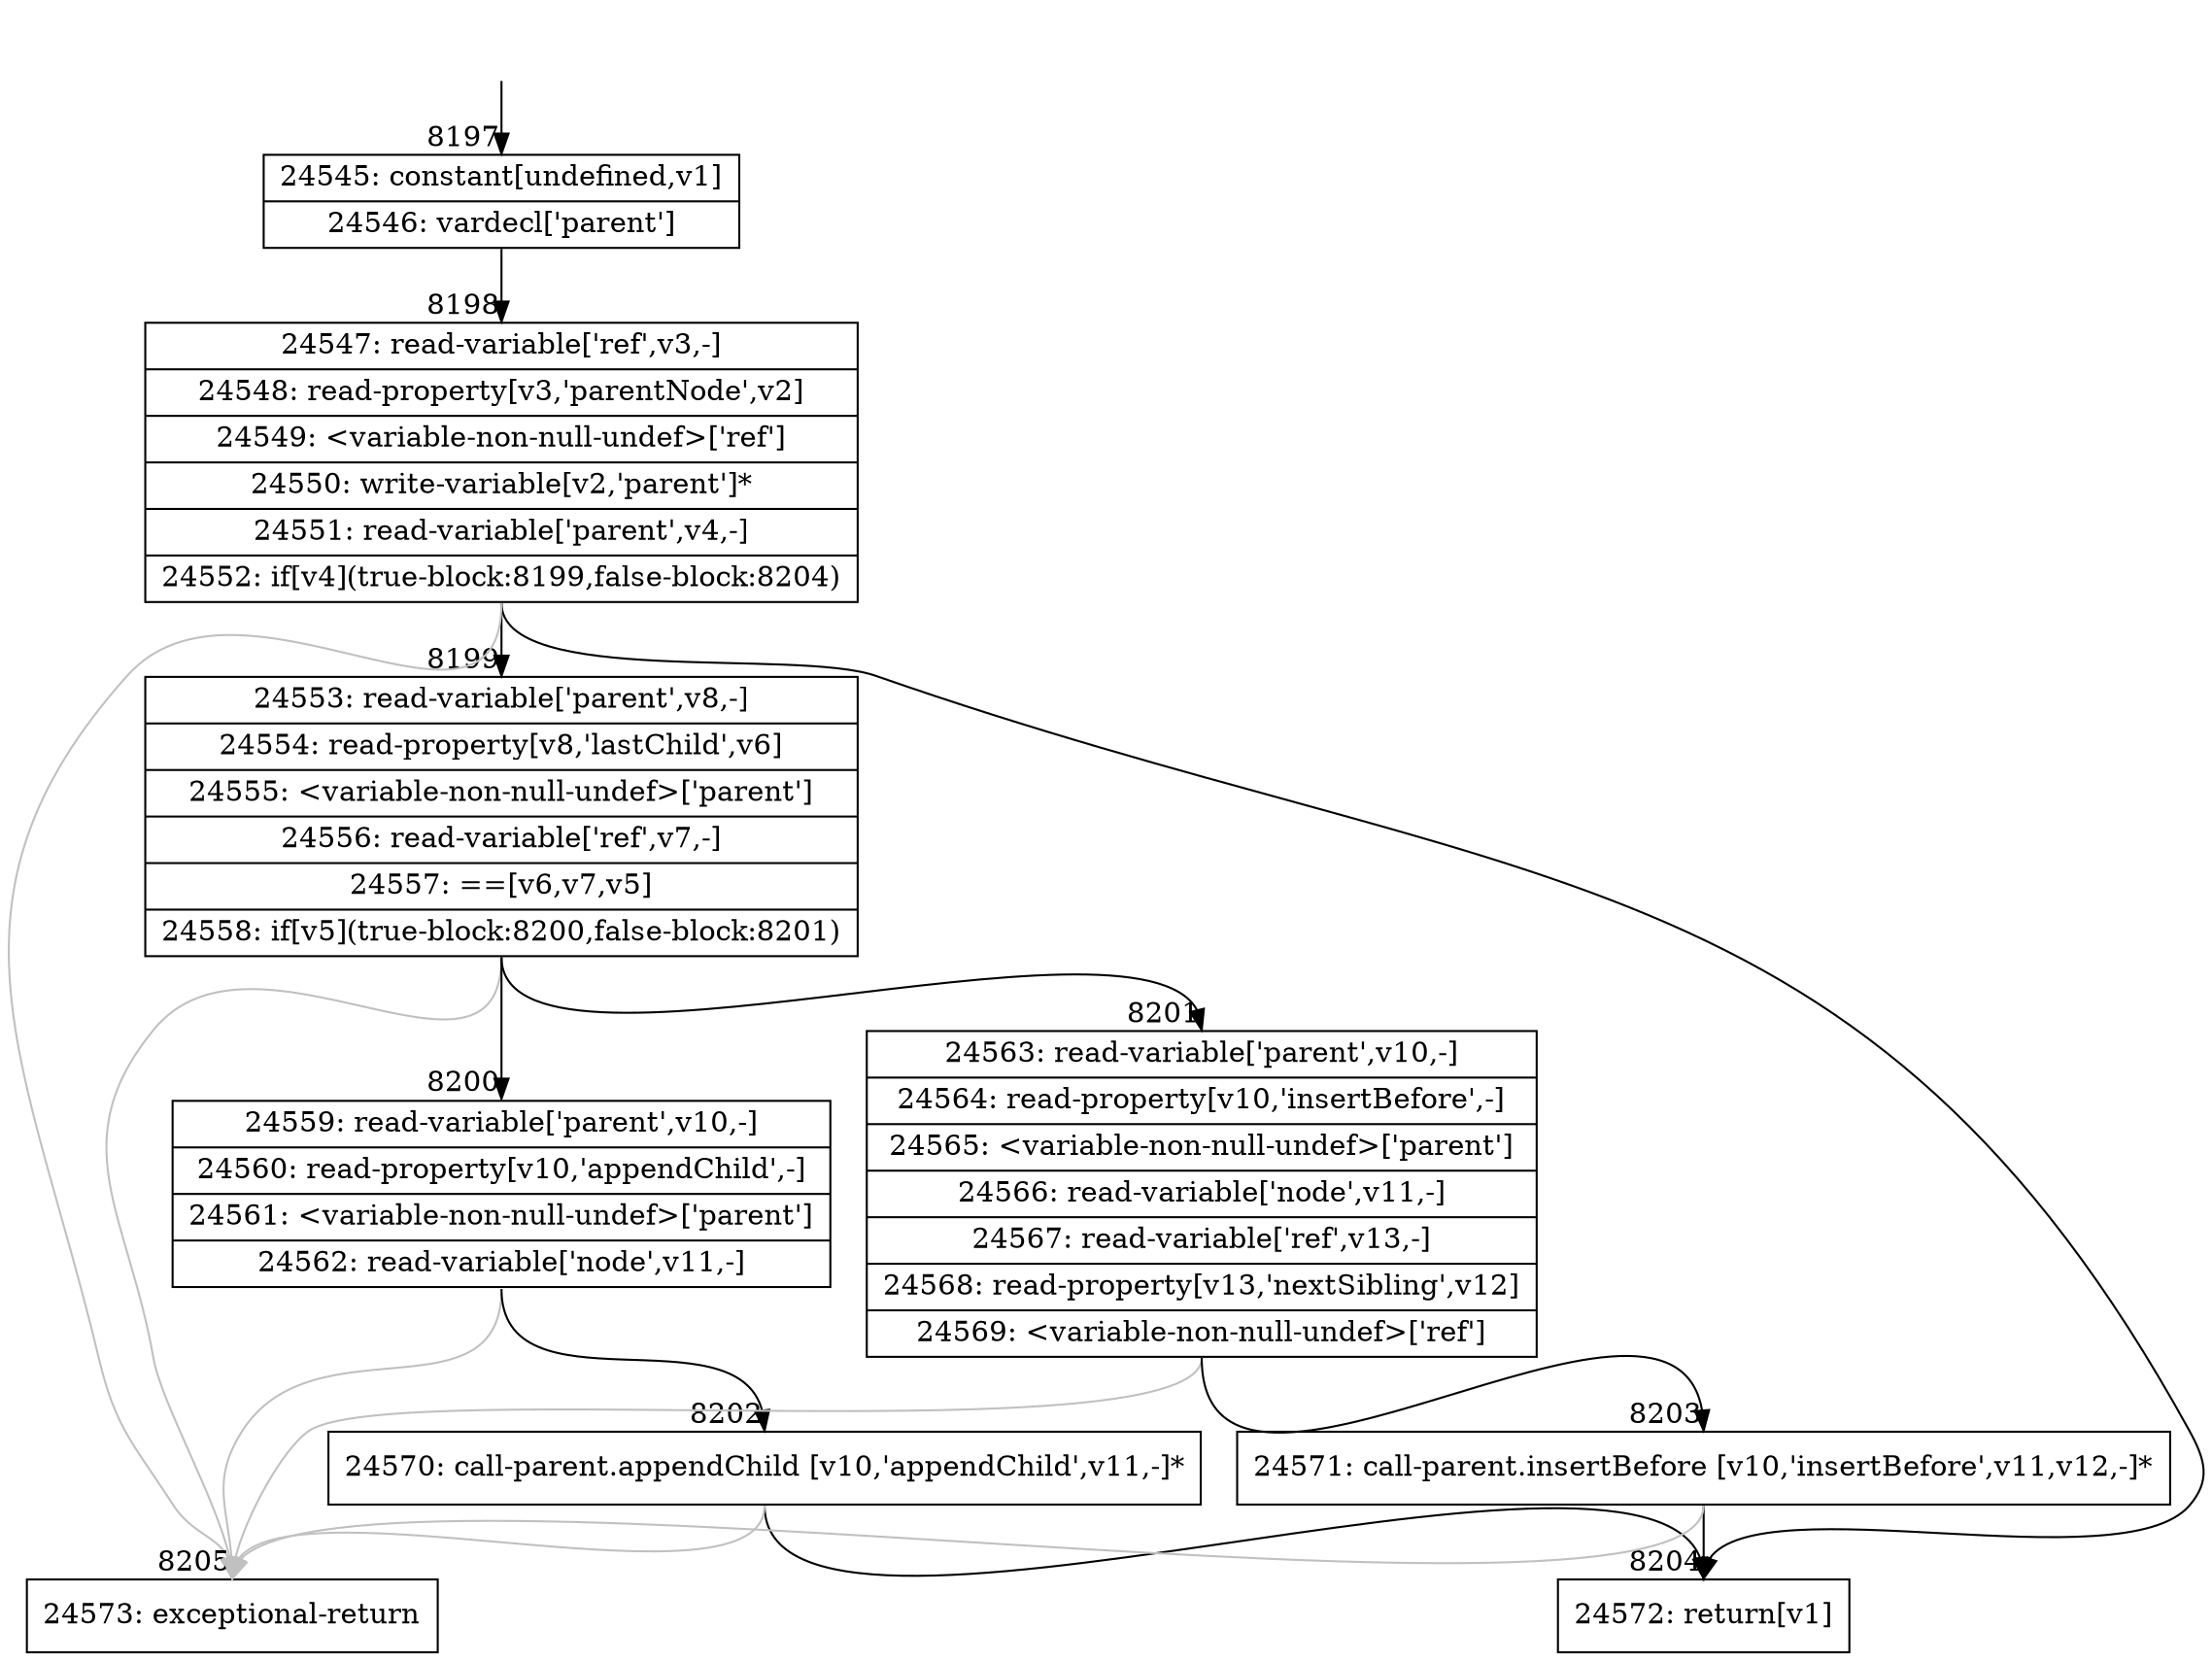 digraph {
rankdir="TD"
BB_entry554[shape=none,label=""];
BB_entry554 -> BB8197 [tailport=s, headport=n, headlabel="    8197"]
BB8197 [shape=record label="{24545: constant[undefined,v1]|24546: vardecl['parent']}" ] 
BB8197 -> BB8198 [tailport=s, headport=n, headlabel="      8198"]
BB8198 [shape=record label="{24547: read-variable['ref',v3,-]|24548: read-property[v3,'parentNode',v2]|24549: \<variable-non-null-undef\>['ref']|24550: write-variable[v2,'parent']*|24551: read-variable['parent',v4,-]|24552: if[v4](true-block:8199,false-block:8204)}" ] 
BB8198 -> BB8199 [tailport=s, headport=n, headlabel="      8199"]
BB8198 -> BB8204 [tailport=s, headport=n, headlabel="      8204"]
BB8198 -> BB8205 [tailport=s, headport=n, color=gray, headlabel="      8205"]
BB8199 [shape=record label="{24553: read-variable['parent',v8,-]|24554: read-property[v8,'lastChild',v6]|24555: \<variable-non-null-undef\>['parent']|24556: read-variable['ref',v7,-]|24557: ==[v6,v7,v5]|24558: if[v5](true-block:8200,false-block:8201)}" ] 
BB8199 -> BB8200 [tailport=s, headport=n, headlabel="      8200"]
BB8199 -> BB8201 [tailport=s, headport=n, headlabel="      8201"]
BB8199 -> BB8205 [tailport=s, headport=n, color=gray]
BB8200 [shape=record label="{24559: read-variable['parent',v10,-]|24560: read-property[v10,'appendChild',-]|24561: \<variable-non-null-undef\>['parent']|24562: read-variable['node',v11,-]}" ] 
BB8200 -> BB8202 [tailport=s, headport=n, headlabel="      8202"]
BB8200 -> BB8205 [tailport=s, headport=n, color=gray]
BB8201 [shape=record label="{24563: read-variable['parent',v10,-]|24564: read-property[v10,'insertBefore',-]|24565: \<variable-non-null-undef\>['parent']|24566: read-variable['node',v11,-]|24567: read-variable['ref',v13,-]|24568: read-property[v13,'nextSibling',v12]|24569: \<variable-non-null-undef\>['ref']}" ] 
BB8201 -> BB8203 [tailport=s, headport=n, headlabel="      8203"]
BB8201 -> BB8205 [tailport=s, headport=n, color=gray]
BB8202 [shape=record label="{24570: call-parent.appendChild [v10,'appendChild',v11,-]*}" ] 
BB8202 -> BB8204 [tailport=s, headport=n]
BB8202 -> BB8205 [tailport=s, headport=n, color=gray]
BB8203 [shape=record label="{24571: call-parent.insertBefore [v10,'insertBefore',v11,v12,-]*}" ] 
BB8203 -> BB8204 [tailport=s, headport=n]
BB8203 -> BB8205 [tailport=s, headport=n, color=gray]
BB8204 [shape=record label="{24572: return[v1]}" ] 
BB8205 [shape=record label="{24573: exceptional-return}" ] 
//#$~ 11511
}
